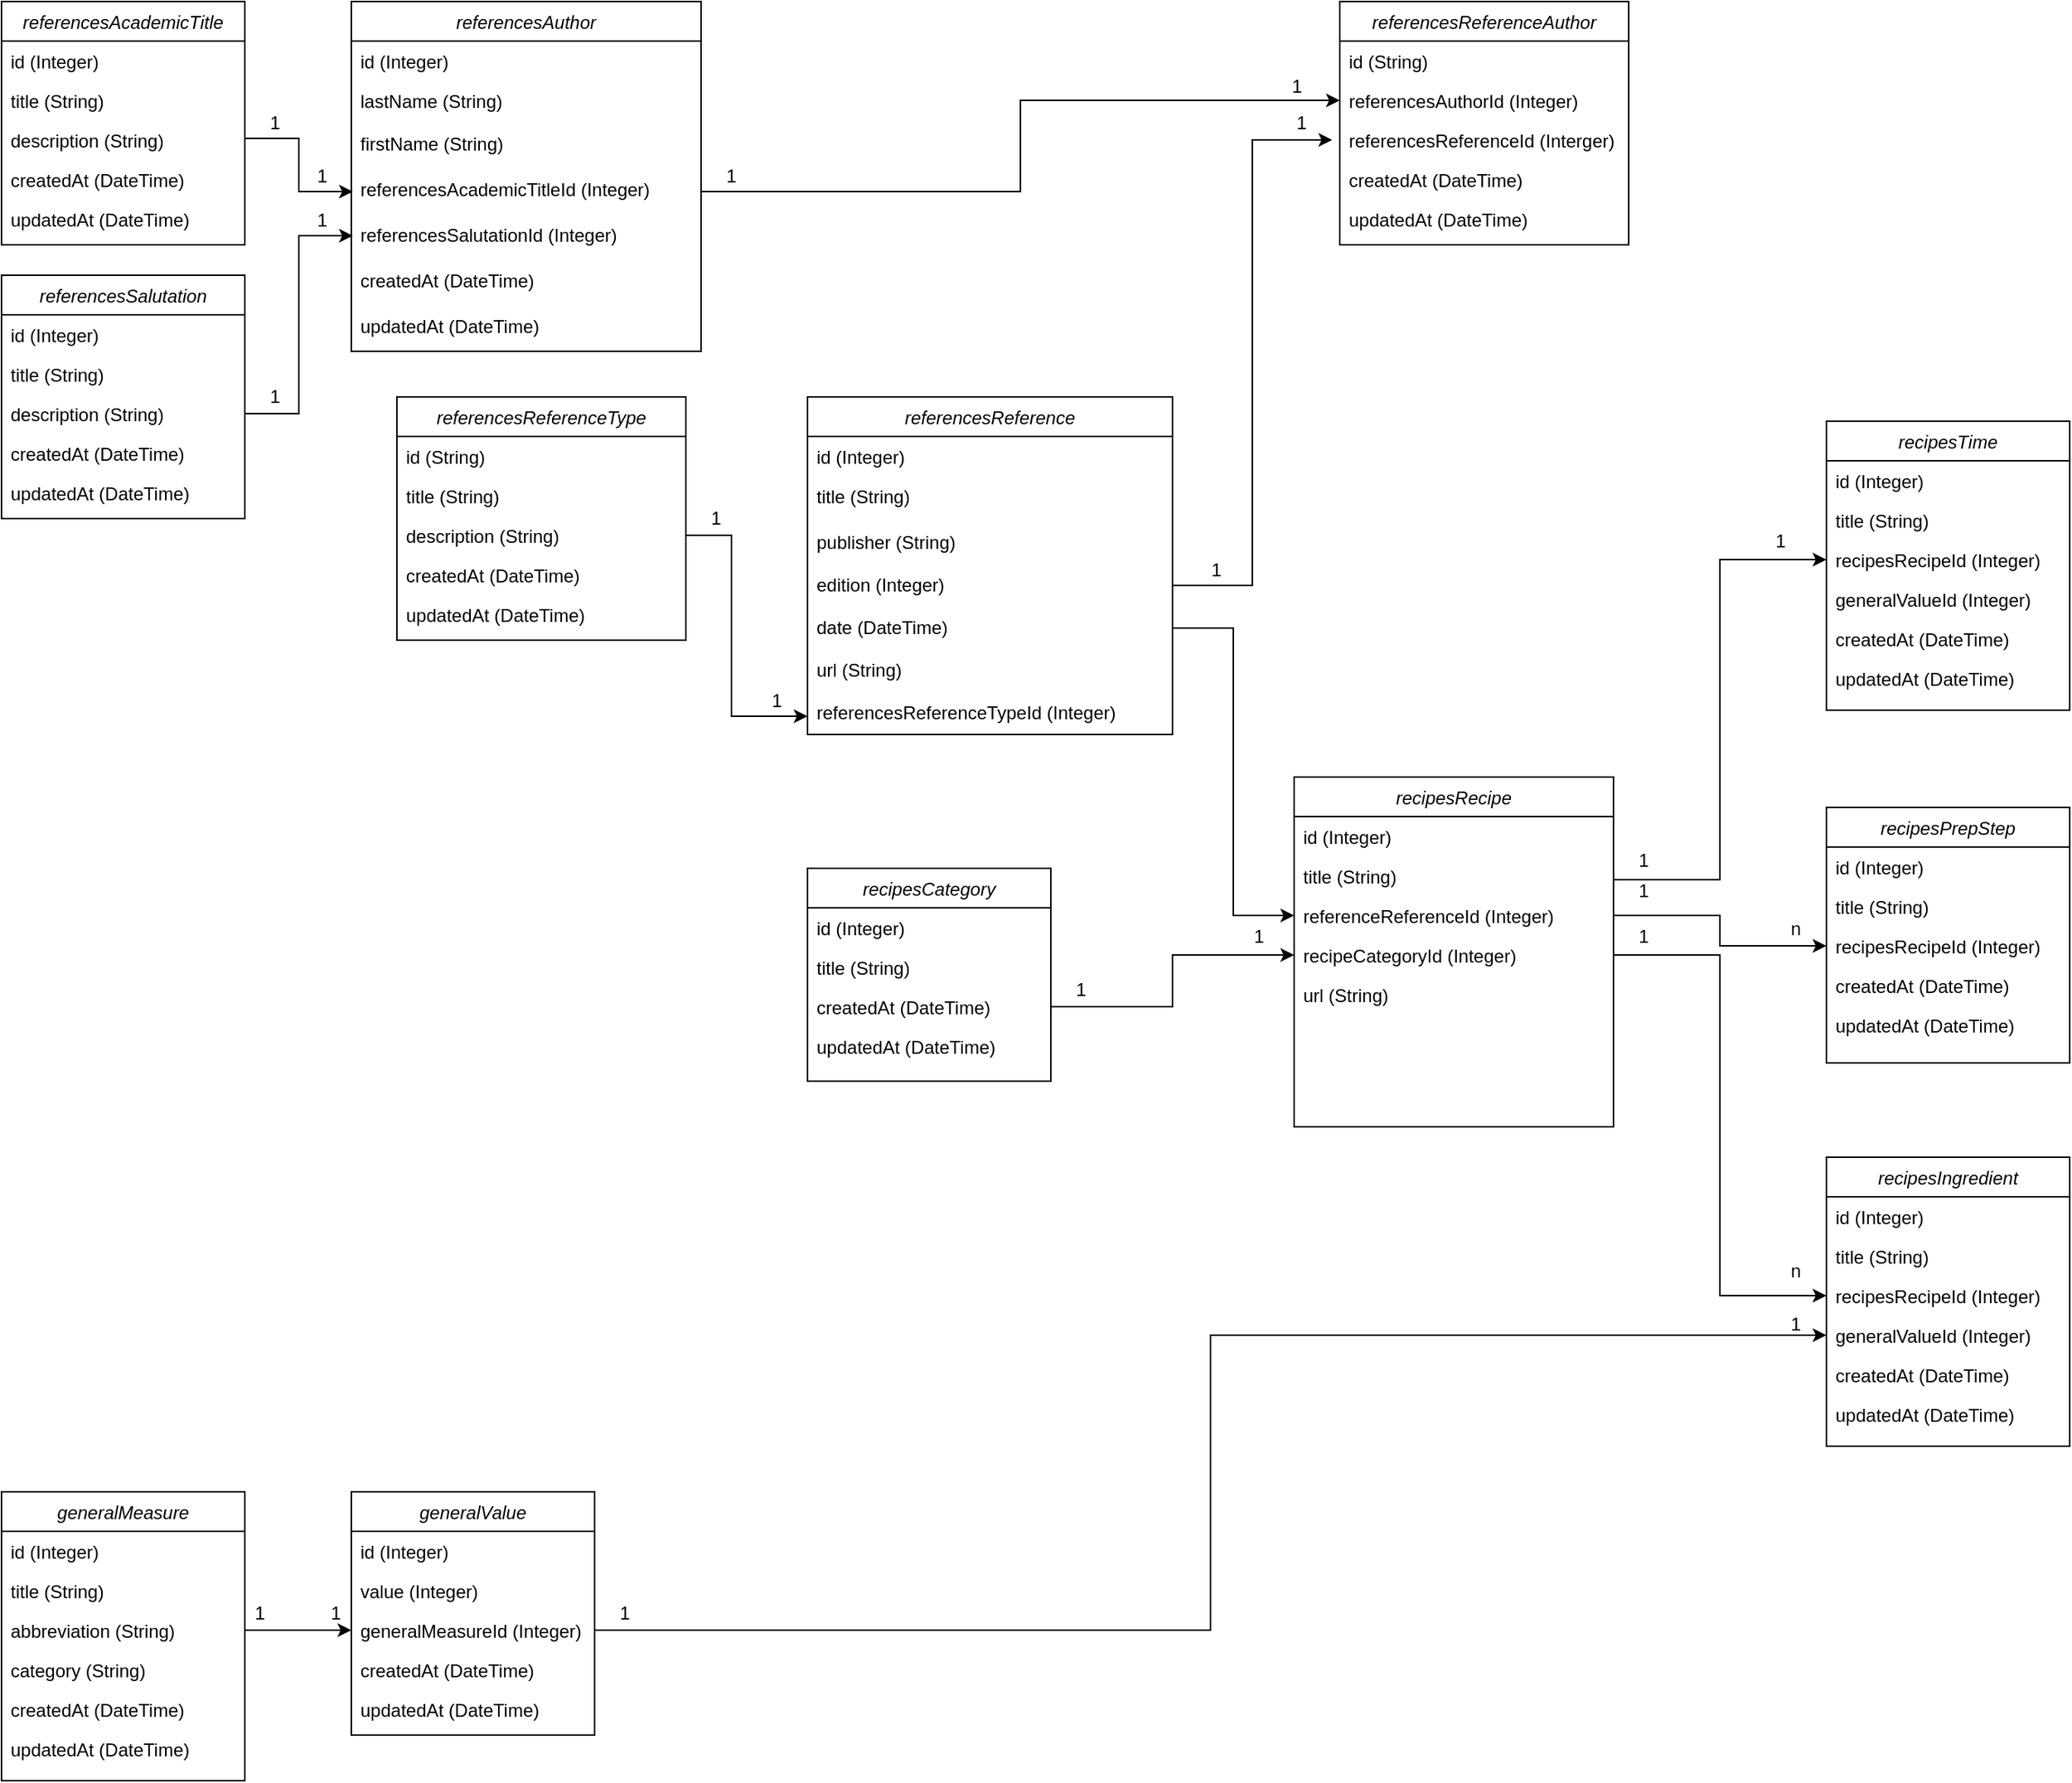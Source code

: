 <mxfile version="14.9.7" type="device"><diagram id="C5RBs43oDa-KdzZeNtuy" name="Page-1"><mxGraphModel dx="1673" dy="802" grid="1" gridSize="10" guides="1" tooltips="1" connect="1" arrows="1" fold="1" page="1" pageScale="1" pageWidth="3300" pageHeight="2339" math="0" shadow="0"><root><mxCell id="WIyWlLk6GJQsqaUBKTNV-0"/><mxCell id="WIyWlLk6GJQsqaUBKTNV-1" parent="WIyWlLk6GJQsqaUBKTNV-0"/><mxCell id="zkfFHV4jXpPFQw0GAbJ--0" value="referencesAcademicTitle" style="swimlane;fontStyle=2;align=center;verticalAlign=top;childLayout=stackLayout;horizontal=1;startSize=26;horizontalStack=0;resizeParent=1;resizeLast=0;collapsible=1;marginBottom=0;rounded=0;shadow=0;strokeWidth=1;" parent="WIyWlLk6GJQsqaUBKTNV-1" vertex="1"><mxGeometry x="40" y="40" width="160" height="160" as="geometry"><mxRectangle x="60" y="80" width="160" height="26" as="alternateBounds"/></mxGeometry></mxCell><mxCell id="zkfFHV4jXpPFQw0GAbJ--1" value="id (Integer)" style="text;align=left;verticalAlign=top;spacingLeft=4;spacingRight=4;overflow=hidden;rotatable=0;points=[[0,0.5],[1,0.5]];portConstraint=eastwest;" parent="zkfFHV4jXpPFQw0GAbJ--0" vertex="1"><mxGeometry y="26" width="160" height="26" as="geometry"/></mxCell><mxCell id="zkfFHV4jXpPFQw0GAbJ--2" value="title (String)" style="text;align=left;verticalAlign=top;spacingLeft=4;spacingRight=4;overflow=hidden;rotatable=0;points=[[0,0.5],[1,0.5]];portConstraint=eastwest;rounded=0;shadow=0;html=0;" parent="zkfFHV4jXpPFQw0GAbJ--0" vertex="1"><mxGeometry y="52" width="160" height="26" as="geometry"/></mxCell><mxCell id="E2X-_f3XLNRULBrsMVnF-42" value="description (String)" style="text;align=left;verticalAlign=top;spacingLeft=4;spacingRight=4;overflow=hidden;rotatable=0;points=[[0,0.5],[1,0.5]];portConstraint=eastwest;rounded=0;shadow=0;html=0;" vertex="1" parent="zkfFHV4jXpPFQw0GAbJ--0"><mxGeometry y="78" width="160" height="26" as="geometry"/></mxCell><mxCell id="E2X-_f3XLNRULBrsMVnF-41" value="createdAt (DateTime)" style="text;align=left;verticalAlign=top;spacingLeft=4;spacingRight=4;overflow=hidden;rotatable=0;points=[[0,0.5],[1,0.5]];portConstraint=eastwest;rounded=0;shadow=0;html=0;" vertex="1" parent="zkfFHV4jXpPFQw0GAbJ--0"><mxGeometry y="104" width="160" height="26" as="geometry"/></mxCell><mxCell id="E2X-_f3XLNRULBrsMVnF-43" value="updatedAt (DateTime)" style="text;align=left;verticalAlign=top;spacingLeft=4;spacingRight=4;overflow=hidden;rotatable=0;points=[[0,0.5],[1,0.5]];portConstraint=eastwest;rounded=0;shadow=0;html=0;" vertex="1" parent="zkfFHV4jXpPFQw0GAbJ--0"><mxGeometry y="130" width="160" height="26" as="geometry"/></mxCell><mxCell id="E2X-_f3XLNRULBrsMVnF-0" value="referencesAuthor" style="swimlane;fontStyle=2;align=center;verticalAlign=top;childLayout=stackLayout;horizontal=1;startSize=26;horizontalStack=0;resizeParent=1;resizeLast=0;collapsible=1;marginBottom=0;rounded=0;shadow=0;strokeWidth=1;" vertex="1" parent="WIyWlLk6GJQsqaUBKTNV-1"><mxGeometry x="270" y="40" width="230" height="230" as="geometry"><mxRectangle x="60" y="80" width="160" height="26" as="alternateBounds"/></mxGeometry></mxCell><mxCell id="E2X-_f3XLNRULBrsMVnF-7" style="edgeStyle=orthogonalEdgeStyle;rounded=0;orthogonalLoop=1;jettySize=auto;html=1;exitX=1;exitY=0.5;exitDx=0;exitDy=0;" edge="1" parent="E2X-_f3XLNRULBrsMVnF-0" source="E2X-_f3XLNRULBrsMVnF-6" target="E2X-_f3XLNRULBrsMVnF-6"><mxGeometry relative="1" as="geometry"/></mxCell><mxCell id="E2X-_f3XLNRULBrsMVnF-1" value="id (Integer)" style="text;align=left;verticalAlign=top;spacingLeft=4;spacingRight=4;overflow=hidden;rotatable=0;points=[[0,0.5],[1,0.5]];portConstraint=eastwest;" vertex="1" parent="E2X-_f3XLNRULBrsMVnF-0"><mxGeometry y="26" width="230" height="26" as="geometry"/></mxCell><mxCell id="E2X-_f3XLNRULBrsMVnF-2" value="lastName (String)" style="text;align=left;verticalAlign=top;spacingLeft=4;spacingRight=4;overflow=hidden;rotatable=0;points=[[0,0.5],[1,0.5]];portConstraint=eastwest;rounded=0;shadow=0;html=0;" vertex="1" parent="E2X-_f3XLNRULBrsMVnF-0"><mxGeometry y="52" width="230" height="28" as="geometry"/></mxCell><mxCell id="E2X-_f3XLNRULBrsMVnF-6" value="firstName (String)" style="text;align=left;verticalAlign=top;spacingLeft=4;spacingRight=4;overflow=hidden;rotatable=0;points=[[0,0.5],[1,0.5]];portConstraint=eastwest;rounded=0;shadow=0;html=0;" vertex="1" parent="E2X-_f3XLNRULBrsMVnF-0"><mxGeometry y="80" width="230" height="30" as="geometry"/></mxCell><mxCell id="E2X-_f3XLNRULBrsMVnF-8" value="referencesAcademicTitleId (Integer)" style="text;align=left;verticalAlign=top;spacingLeft=4;spacingRight=4;overflow=hidden;rotatable=0;points=[[0,0.5],[1,0.5]];portConstraint=eastwest;rounded=0;shadow=0;html=0;" vertex="1" parent="E2X-_f3XLNRULBrsMVnF-0"><mxGeometry y="110" width="230" height="30" as="geometry"/></mxCell><mxCell id="E2X-_f3XLNRULBrsMVnF-47" value="referencesSalutationId (Integer)" style="text;align=left;verticalAlign=top;spacingLeft=4;spacingRight=4;overflow=hidden;rotatable=0;points=[[0,0.5],[1,0.5]];portConstraint=eastwest;rounded=0;shadow=0;html=0;" vertex="1" parent="E2X-_f3XLNRULBrsMVnF-0"><mxGeometry y="140" width="230" height="30" as="geometry"/></mxCell><mxCell id="E2X-_f3XLNRULBrsMVnF-48" value="createdAt (DateTime)" style="text;align=left;verticalAlign=top;spacingLeft=4;spacingRight=4;overflow=hidden;rotatable=0;points=[[0,0.5],[1,0.5]];portConstraint=eastwest;rounded=0;shadow=0;html=0;" vertex="1" parent="E2X-_f3XLNRULBrsMVnF-0"><mxGeometry y="170" width="230" height="30" as="geometry"/></mxCell><mxCell id="E2X-_f3XLNRULBrsMVnF-49" value="updatedAt (DateTime)" style="text;align=left;verticalAlign=top;spacingLeft=4;spacingRight=4;overflow=hidden;rotatable=0;points=[[0,0.5],[1,0.5]];portConstraint=eastwest;rounded=0;shadow=0;html=0;" vertex="1" parent="E2X-_f3XLNRULBrsMVnF-0"><mxGeometry y="200" width="230" height="30" as="geometry"/></mxCell><mxCell id="E2X-_f3XLNRULBrsMVnF-16" value="referencesSalutation" style="swimlane;fontStyle=2;align=center;verticalAlign=top;childLayout=stackLayout;horizontal=1;startSize=26;horizontalStack=0;resizeParent=1;resizeLast=0;collapsible=1;marginBottom=0;rounded=0;shadow=0;strokeWidth=1;" vertex="1" parent="WIyWlLk6GJQsqaUBKTNV-1"><mxGeometry x="40" y="220" width="160" height="160" as="geometry"><mxRectangle x="60" y="80" width="160" height="26" as="alternateBounds"/></mxGeometry></mxCell><mxCell id="E2X-_f3XLNRULBrsMVnF-17" value="id (Integer)" style="text;align=left;verticalAlign=top;spacingLeft=4;spacingRight=4;overflow=hidden;rotatable=0;points=[[0,0.5],[1,0.5]];portConstraint=eastwest;" vertex="1" parent="E2X-_f3XLNRULBrsMVnF-16"><mxGeometry y="26" width="160" height="26" as="geometry"/></mxCell><mxCell id="E2X-_f3XLNRULBrsMVnF-18" value="title (String)" style="text;align=left;verticalAlign=top;spacingLeft=4;spacingRight=4;overflow=hidden;rotatable=0;points=[[0,0.5],[1,0.5]];portConstraint=eastwest;rounded=0;shadow=0;html=0;" vertex="1" parent="E2X-_f3XLNRULBrsMVnF-16"><mxGeometry y="52" width="160" height="26" as="geometry"/></mxCell><mxCell id="E2X-_f3XLNRULBrsMVnF-44" value="description (String)" style="text;align=left;verticalAlign=top;spacingLeft=4;spacingRight=4;overflow=hidden;rotatable=0;points=[[0,0.5],[1,0.5]];portConstraint=eastwest;rounded=0;shadow=0;html=0;" vertex="1" parent="E2X-_f3XLNRULBrsMVnF-16"><mxGeometry y="78" width="160" height="26" as="geometry"/></mxCell><mxCell id="E2X-_f3XLNRULBrsMVnF-45" value="createdAt (DateTime)" style="text;align=left;verticalAlign=top;spacingLeft=4;spacingRight=4;overflow=hidden;rotatable=0;points=[[0,0.5],[1,0.5]];portConstraint=eastwest;rounded=0;shadow=0;html=0;" vertex="1" parent="E2X-_f3XLNRULBrsMVnF-16"><mxGeometry y="104" width="160" height="26" as="geometry"/></mxCell><mxCell id="E2X-_f3XLNRULBrsMVnF-46" value="updatedAt (DateTime)" style="text;align=left;verticalAlign=top;spacingLeft=4;spacingRight=4;overflow=hidden;rotatable=0;points=[[0,0.5],[1,0.5]];portConstraint=eastwest;rounded=0;shadow=0;html=0;" vertex="1" parent="E2X-_f3XLNRULBrsMVnF-16"><mxGeometry y="130" width="160" height="26" as="geometry"/></mxCell><mxCell id="E2X-_f3XLNRULBrsMVnF-116" style="edgeStyle=elbowEdgeStyle;rounded=0;orthogonalLoop=1;jettySize=auto;html=1;exitX=0;exitY=1;exitDx=0;exitDy=0;entryX=1;entryY=1;entryDx=0;entryDy=0;" edge="1" parent="WIyWlLk6GJQsqaUBKTNV-1" source="E2X-_f3XLNRULBrsMVnF-20" target="E2X-_f3XLNRULBrsMVnF-22"><mxGeometry relative="1" as="geometry"/></mxCell><mxCell id="E2X-_f3XLNRULBrsMVnF-20" value="1" style="text;html=1;strokeColor=none;fillColor=none;align=center;verticalAlign=middle;whiteSpace=wrap;rounded=0;" vertex="1" parent="WIyWlLk6GJQsqaUBKTNV-1"><mxGeometry x="200" y="110" width="40" height="20" as="geometry"/></mxCell><mxCell id="E2X-_f3XLNRULBrsMVnF-21" value="1" style="text;html=1;strokeColor=none;fillColor=none;align=center;verticalAlign=middle;whiteSpace=wrap;rounded=0;" vertex="1" parent="WIyWlLk6GJQsqaUBKTNV-1"><mxGeometry x="200" y="290" width="40" height="20" as="geometry"/></mxCell><mxCell id="E2X-_f3XLNRULBrsMVnF-22" value="1" style="text;html=1;strokeColor=none;fillColor=none;align=center;verticalAlign=middle;whiteSpace=wrap;rounded=0;" vertex="1" parent="WIyWlLk6GJQsqaUBKTNV-1"><mxGeometry x="231" y="145" width="40" height="20" as="geometry"/></mxCell><mxCell id="E2X-_f3XLNRULBrsMVnF-23" value="1" style="text;html=1;strokeColor=none;fillColor=none;align=center;verticalAlign=middle;whiteSpace=wrap;rounded=0;" vertex="1" parent="WIyWlLk6GJQsqaUBKTNV-1"><mxGeometry x="231" y="174" width="40" height="20" as="geometry"/></mxCell><mxCell id="E2X-_f3XLNRULBrsMVnF-24" value="referencesReferenceType" style="swimlane;fontStyle=2;align=center;verticalAlign=top;childLayout=stackLayout;horizontal=1;startSize=26;horizontalStack=0;resizeParent=1;resizeLast=0;collapsible=1;marginBottom=0;rounded=0;shadow=0;strokeWidth=1;" vertex="1" parent="WIyWlLk6GJQsqaUBKTNV-1"><mxGeometry x="300" y="300" width="190" height="160" as="geometry"><mxRectangle x="60" y="80" width="160" height="26" as="alternateBounds"/></mxGeometry></mxCell><mxCell id="E2X-_f3XLNRULBrsMVnF-25" value="id (String)" style="text;align=left;verticalAlign=top;spacingLeft=4;spacingRight=4;overflow=hidden;rotatable=0;points=[[0,0.5],[1,0.5]];portConstraint=eastwest;" vertex="1" parent="E2X-_f3XLNRULBrsMVnF-24"><mxGeometry y="26" width="190" height="26" as="geometry"/></mxCell><mxCell id="E2X-_f3XLNRULBrsMVnF-26" value="title (String)" style="text;align=left;verticalAlign=top;spacingLeft=4;spacingRight=4;overflow=hidden;rotatable=0;points=[[0,0.5],[1,0.5]];portConstraint=eastwest;rounded=0;shadow=0;html=0;" vertex="1" parent="E2X-_f3XLNRULBrsMVnF-24"><mxGeometry y="52" width="190" height="26" as="geometry"/></mxCell><mxCell id="E2X-_f3XLNRULBrsMVnF-50" value="description (String)" style="text;align=left;verticalAlign=top;spacingLeft=4;spacingRight=4;overflow=hidden;rotatable=0;points=[[0,0.5],[1,0.5]];portConstraint=eastwest;rounded=0;shadow=0;html=0;" vertex="1" parent="E2X-_f3XLNRULBrsMVnF-24"><mxGeometry y="78" width="190" height="26" as="geometry"/></mxCell><mxCell id="E2X-_f3XLNRULBrsMVnF-51" value="createdAt (DateTime)" style="text;align=left;verticalAlign=top;spacingLeft=4;spacingRight=4;overflow=hidden;rotatable=0;points=[[0,0.5],[1,0.5]];portConstraint=eastwest;rounded=0;shadow=0;html=0;" vertex="1" parent="E2X-_f3XLNRULBrsMVnF-24"><mxGeometry y="104" width="190" height="26" as="geometry"/></mxCell><mxCell id="E2X-_f3XLNRULBrsMVnF-52" value="updatedAt (DateTime)" style="text;align=left;verticalAlign=top;spacingLeft=4;spacingRight=4;overflow=hidden;rotatable=0;points=[[0,0.5],[1,0.5]];portConstraint=eastwest;rounded=0;shadow=0;html=0;" vertex="1" parent="E2X-_f3XLNRULBrsMVnF-24"><mxGeometry y="130" width="190" height="26" as="geometry"/></mxCell><mxCell id="E2X-_f3XLNRULBrsMVnF-27" value="referencesReference" style="swimlane;fontStyle=2;align=center;verticalAlign=top;childLayout=stackLayout;horizontal=1;startSize=26;horizontalStack=0;resizeParent=1;resizeLast=0;collapsible=1;marginBottom=0;rounded=0;shadow=0;strokeWidth=1;" vertex="1" parent="WIyWlLk6GJQsqaUBKTNV-1"><mxGeometry x="570" y="300" width="240" height="222" as="geometry"><mxRectangle x="60" y="80" width="160" height="26" as="alternateBounds"/></mxGeometry></mxCell><mxCell id="E2X-_f3XLNRULBrsMVnF-28" value="id (Integer)" style="text;align=left;verticalAlign=top;spacingLeft=4;spacingRight=4;overflow=hidden;rotatable=0;points=[[0,0.5],[1,0.5]];portConstraint=eastwest;" vertex="1" parent="E2X-_f3XLNRULBrsMVnF-27"><mxGeometry y="26" width="240" height="26" as="geometry"/></mxCell><mxCell id="E2X-_f3XLNRULBrsMVnF-29" value="title (String)" style="text;align=left;verticalAlign=top;spacingLeft=4;spacingRight=4;overflow=hidden;rotatable=0;points=[[0,0.5],[1,0.5]];portConstraint=eastwest;rounded=0;shadow=0;html=0;" vertex="1" parent="E2X-_f3XLNRULBrsMVnF-27"><mxGeometry y="52" width="240" height="30" as="geometry"/></mxCell><mxCell id="E2X-_f3XLNRULBrsMVnF-30" value="publisher (String)" style="text;align=left;verticalAlign=top;spacingLeft=4;spacingRight=4;overflow=hidden;rotatable=0;points=[[0,0.5],[1,0.5]];portConstraint=eastwest;rounded=0;shadow=0;html=0;" vertex="1" parent="E2X-_f3XLNRULBrsMVnF-27"><mxGeometry y="82" width="240" height="28" as="geometry"/></mxCell><mxCell id="E2X-_f3XLNRULBrsMVnF-31" value="edition (Integer)" style="text;align=left;verticalAlign=top;spacingLeft=4;spacingRight=4;overflow=hidden;rotatable=0;points=[[0,0.5],[1,0.5]];portConstraint=eastwest;rounded=0;shadow=0;html=0;" vertex="1" parent="E2X-_f3XLNRULBrsMVnF-27"><mxGeometry y="110" width="240" height="28" as="geometry"/></mxCell><mxCell id="E2X-_f3XLNRULBrsMVnF-32" value="date (DateTime)" style="text;align=left;verticalAlign=top;spacingLeft=4;spacingRight=4;overflow=hidden;rotatable=0;points=[[0,0.5],[1,0.5]];portConstraint=eastwest;rounded=0;shadow=0;html=0;" vertex="1" parent="E2X-_f3XLNRULBrsMVnF-27"><mxGeometry y="138" width="240" height="28" as="geometry"/></mxCell><mxCell id="E2X-_f3XLNRULBrsMVnF-35" value="url (String)" style="text;align=left;verticalAlign=top;spacingLeft=4;spacingRight=4;overflow=hidden;rotatable=0;points=[[0,0.5],[1,0.5]];portConstraint=eastwest;rounded=0;shadow=0;html=0;" vertex="1" parent="E2X-_f3XLNRULBrsMVnF-27"><mxGeometry y="166" width="240" height="28" as="geometry"/></mxCell><mxCell id="E2X-_f3XLNRULBrsMVnF-53" value="referencesReferenceTypeId (Integer)" style="text;align=left;verticalAlign=top;spacingLeft=4;spacingRight=4;overflow=hidden;rotatable=0;points=[[0,0.5],[1,0.5]];portConstraint=eastwest;rounded=0;shadow=0;html=0;" vertex="1" parent="E2X-_f3XLNRULBrsMVnF-27"><mxGeometry y="194" width="240" height="28" as="geometry"/></mxCell><mxCell id="E2X-_f3XLNRULBrsMVnF-38" value="1" style="text;html=1;strokeColor=none;fillColor=none;align=center;verticalAlign=middle;whiteSpace=wrap;rounded=0;" vertex="1" parent="WIyWlLk6GJQsqaUBKTNV-1"><mxGeometry x="530" y="490" width="40" height="20" as="geometry"/></mxCell><mxCell id="E2X-_f3XLNRULBrsMVnF-112" style="edgeStyle=elbowEdgeStyle;rounded=0;orthogonalLoop=1;jettySize=auto;html=1;exitX=1;exitY=0.5;exitDx=0;exitDy=0;entryX=1;entryY=1;entryDx=0;entryDy=0;" edge="1" parent="WIyWlLk6GJQsqaUBKTNV-1" source="E2X-_f3XLNRULBrsMVnF-50" target="E2X-_f3XLNRULBrsMVnF-38"><mxGeometry relative="1" as="geometry"><Array as="points"><mxPoint x="520" y="380"/></Array></mxGeometry></mxCell><mxCell id="E2X-_f3XLNRULBrsMVnF-39" value="1" style="text;html=1;strokeColor=none;fillColor=none;align=center;verticalAlign=middle;whiteSpace=wrap;rounded=0;" vertex="1" parent="WIyWlLk6GJQsqaUBKTNV-1"><mxGeometry x="490" y="370" width="40" height="20" as="geometry"/></mxCell><mxCell id="E2X-_f3XLNRULBrsMVnF-55" value="referencesReferenceAuthor" style="swimlane;fontStyle=2;align=center;verticalAlign=top;childLayout=stackLayout;horizontal=1;startSize=26;horizontalStack=0;resizeParent=1;resizeLast=0;collapsible=1;marginBottom=0;rounded=0;shadow=0;strokeWidth=1;" vertex="1" parent="WIyWlLk6GJQsqaUBKTNV-1"><mxGeometry x="920" y="40" width="190" height="160" as="geometry"><mxRectangle x="60" y="80" width="160" height="26" as="alternateBounds"/></mxGeometry></mxCell><mxCell id="E2X-_f3XLNRULBrsMVnF-56" value="id (String)" style="text;align=left;verticalAlign=top;spacingLeft=4;spacingRight=4;overflow=hidden;rotatable=0;points=[[0,0.5],[1,0.5]];portConstraint=eastwest;" vertex="1" parent="E2X-_f3XLNRULBrsMVnF-55"><mxGeometry y="26" width="190" height="26" as="geometry"/></mxCell><mxCell id="E2X-_f3XLNRULBrsMVnF-57" value="referencesAuthorId (Integer)" style="text;align=left;verticalAlign=top;spacingLeft=4;spacingRight=4;overflow=hidden;rotatable=0;points=[[0,0.5],[1,0.5]];portConstraint=eastwest;rounded=0;shadow=0;html=0;" vertex="1" parent="E2X-_f3XLNRULBrsMVnF-55"><mxGeometry y="52" width="190" height="26" as="geometry"/></mxCell><mxCell id="E2X-_f3XLNRULBrsMVnF-58" value="referencesReferenceId (Interger)" style="text;align=left;verticalAlign=top;spacingLeft=4;spacingRight=4;overflow=hidden;rotatable=0;points=[[0,0.5],[1,0.5]];portConstraint=eastwest;rounded=0;shadow=0;html=0;" vertex="1" parent="E2X-_f3XLNRULBrsMVnF-55"><mxGeometry y="78" width="190" height="26" as="geometry"/></mxCell><mxCell id="E2X-_f3XLNRULBrsMVnF-59" value="createdAt (DateTime)" style="text;align=left;verticalAlign=top;spacingLeft=4;spacingRight=4;overflow=hidden;rotatable=0;points=[[0,0.5],[1,0.5]];portConstraint=eastwest;rounded=0;shadow=0;html=0;" vertex="1" parent="E2X-_f3XLNRULBrsMVnF-55"><mxGeometry y="104" width="190" height="26" as="geometry"/></mxCell><mxCell id="E2X-_f3XLNRULBrsMVnF-60" value="updatedAt (DateTime)" style="text;align=left;verticalAlign=top;spacingLeft=4;spacingRight=4;overflow=hidden;rotatable=0;points=[[0,0.5],[1,0.5]];portConstraint=eastwest;rounded=0;shadow=0;html=0;" vertex="1" parent="E2X-_f3XLNRULBrsMVnF-55"><mxGeometry y="130" width="190" height="26" as="geometry"/></mxCell><mxCell id="E2X-_f3XLNRULBrsMVnF-63" value="1" style="text;html=1;strokeColor=none;fillColor=none;align=center;verticalAlign=middle;whiteSpace=wrap;rounded=0;" vertex="1" parent="WIyWlLk6GJQsqaUBKTNV-1"><mxGeometry x="500" y="145" width="40" height="20" as="geometry"/></mxCell><mxCell id="E2X-_f3XLNRULBrsMVnF-64" value="1" style="text;html=1;strokeColor=none;fillColor=none;align=center;verticalAlign=middle;whiteSpace=wrap;rounded=0;" vertex="1" parent="WIyWlLk6GJQsqaUBKTNV-1"><mxGeometry x="872" y="86" width="40" height="20" as="geometry"/></mxCell><mxCell id="E2X-_f3XLNRULBrsMVnF-65" value="1" style="text;html=1;strokeColor=none;fillColor=none;align=center;verticalAlign=middle;whiteSpace=wrap;rounded=0;" vertex="1" parent="WIyWlLk6GJQsqaUBKTNV-1"><mxGeometry x="819" y="404" width="40" height="20" as="geometry"/></mxCell><mxCell id="E2X-_f3XLNRULBrsMVnF-66" value="1" style="text;html=1;strokeColor=none;fillColor=none;align=center;verticalAlign=middle;whiteSpace=wrap;rounded=0;" vertex="1" parent="WIyWlLk6GJQsqaUBKTNV-1"><mxGeometry x="875" y="109" width="40" height="22" as="geometry"/></mxCell><mxCell id="E2X-_f3XLNRULBrsMVnF-67" value="generalMeasure" style="swimlane;fontStyle=2;align=center;verticalAlign=top;childLayout=stackLayout;horizontal=1;startSize=26;horizontalStack=0;resizeParent=1;resizeLast=0;collapsible=1;marginBottom=0;rounded=0;shadow=0;strokeWidth=1;" vertex="1" parent="WIyWlLk6GJQsqaUBKTNV-1"><mxGeometry x="40" y="1020" width="160" height="190" as="geometry"><mxRectangle x="60" y="80" width="160" height="26" as="alternateBounds"/></mxGeometry></mxCell><mxCell id="E2X-_f3XLNRULBrsMVnF-68" value="id (Integer)" style="text;align=left;verticalAlign=top;spacingLeft=4;spacingRight=4;overflow=hidden;rotatable=0;points=[[0,0.5],[1,0.5]];portConstraint=eastwest;" vertex="1" parent="E2X-_f3XLNRULBrsMVnF-67"><mxGeometry y="26" width="160" height="26" as="geometry"/></mxCell><mxCell id="E2X-_f3XLNRULBrsMVnF-69" value="title (String)" style="text;align=left;verticalAlign=top;spacingLeft=4;spacingRight=4;overflow=hidden;rotatable=0;points=[[0,0.5],[1,0.5]];portConstraint=eastwest;rounded=0;shadow=0;html=0;" vertex="1" parent="E2X-_f3XLNRULBrsMVnF-67"><mxGeometry y="52" width="160" height="26" as="geometry"/></mxCell><mxCell id="E2X-_f3XLNRULBrsMVnF-70" value="abbreviation (String)" style="text;align=left;verticalAlign=top;spacingLeft=4;spacingRight=4;overflow=hidden;rotatable=0;points=[[0,0.5],[1,0.5]];portConstraint=eastwest;rounded=0;shadow=0;html=0;" vertex="1" parent="E2X-_f3XLNRULBrsMVnF-67"><mxGeometry y="78" width="160" height="26" as="geometry"/></mxCell><mxCell id="E2X-_f3XLNRULBrsMVnF-71" value="category (String)" style="text;align=left;verticalAlign=top;spacingLeft=4;spacingRight=4;overflow=hidden;rotatable=0;points=[[0,0.5],[1,0.5]];portConstraint=eastwest;rounded=0;shadow=0;html=0;" vertex="1" parent="E2X-_f3XLNRULBrsMVnF-67"><mxGeometry y="104" width="160" height="26" as="geometry"/></mxCell><mxCell id="E2X-_f3XLNRULBrsMVnF-72" value="createdAt (DateTime)" style="text;align=left;verticalAlign=top;spacingLeft=4;spacingRight=4;overflow=hidden;rotatable=0;points=[[0,0.5],[1,0.5]];portConstraint=eastwest;rounded=0;shadow=0;html=0;" vertex="1" parent="E2X-_f3XLNRULBrsMVnF-67"><mxGeometry y="130" width="160" height="26" as="geometry"/></mxCell><mxCell id="E2X-_f3XLNRULBrsMVnF-79" value="updatedAt (DateTime)" style="text;align=left;verticalAlign=top;spacingLeft=4;spacingRight=4;overflow=hidden;rotatable=0;points=[[0,0.5],[1,0.5]];portConstraint=eastwest;rounded=0;shadow=0;html=0;" vertex="1" parent="E2X-_f3XLNRULBrsMVnF-67"><mxGeometry y="156" width="160" height="26" as="geometry"/></mxCell><mxCell id="E2X-_f3XLNRULBrsMVnF-73" value="generalValue" style="swimlane;fontStyle=2;align=center;verticalAlign=top;childLayout=stackLayout;horizontal=1;startSize=26;horizontalStack=0;resizeParent=1;resizeLast=0;collapsible=1;marginBottom=0;rounded=0;shadow=0;strokeWidth=1;" vertex="1" parent="WIyWlLk6GJQsqaUBKTNV-1"><mxGeometry x="270" y="1020" width="160" height="160" as="geometry"><mxRectangle x="60" y="80" width="160" height="26" as="alternateBounds"/></mxGeometry></mxCell><mxCell id="E2X-_f3XLNRULBrsMVnF-74" value="id (Integer)" style="text;align=left;verticalAlign=top;spacingLeft=4;spacingRight=4;overflow=hidden;rotatable=0;points=[[0,0.5],[1,0.5]];portConstraint=eastwest;" vertex="1" parent="E2X-_f3XLNRULBrsMVnF-73"><mxGeometry y="26" width="160" height="26" as="geometry"/></mxCell><mxCell id="E2X-_f3XLNRULBrsMVnF-75" value="value (Integer)" style="text;align=left;verticalAlign=top;spacingLeft=4;spacingRight=4;overflow=hidden;rotatable=0;points=[[0,0.5],[1,0.5]];portConstraint=eastwest;rounded=0;shadow=0;html=0;" vertex="1" parent="E2X-_f3XLNRULBrsMVnF-73"><mxGeometry y="52" width="160" height="26" as="geometry"/></mxCell><mxCell id="E2X-_f3XLNRULBrsMVnF-76" value="generalMeasureId (Integer)" style="text;align=left;verticalAlign=top;spacingLeft=4;spacingRight=4;overflow=hidden;rotatable=0;points=[[0,0.5],[1,0.5]];portConstraint=eastwest;rounded=0;shadow=0;html=0;" vertex="1" parent="E2X-_f3XLNRULBrsMVnF-73"><mxGeometry y="78" width="160" height="26" as="geometry"/></mxCell><mxCell id="E2X-_f3XLNRULBrsMVnF-77" value="createdAt (DateTime)" style="text;align=left;verticalAlign=top;spacingLeft=4;spacingRight=4;overflow=hidden;rotatable=0;points=[[0,0.5],[1,0.5]];portConstraint=eastwest;rounded=0;shadow=0;html=0;" vertex="1" parent="E2X-_f3XLNRULBrsMVnF-73"><mxGeometry y="104" width="160" height="26" as="geometry"/></mxCell><mxCell id="E2X-_f3XLNRULBrsMVnF-78" value="updatedAt (DateTime)" style="text;align=left;verticalAlign=top;spacingLeft=4;spacingRight=4;overflow=hidden;rotatable=0;points=[[0,0.5],[1,0.5]];portConstraint=eastwest;rounded=0;shadow=0;html=0;" vertex="1" parent="E2X-_f3XLNRULBrsMVnF-73"><mxGeometry y="130" width="160" height="26" as="geometry"/></mxCell><mxCell id="E2X-_f3XLNRULBrsMVnF-81" value="1" style="text;html=1;strokeColor=none;fillColor=none;align=center;verticalAlign=middle;whiteSpace=wrap;rounded=0;" vertex="1" parent="WIyWlLk6GJQsqaUBKTNV-1"><mxGeometry x="240" y="1090" width="40" height="20" as="geometry"/></mxCell><mxCell id="E2X-_f3XLNRULBrsMVnF-82" value="1" style="text;html=1;strokeColor=none;fillColor=none;align=center;verticalAlign=middle;whiteSpace=wrap;rounded=0;" vertex="1" parent="WIyWlLk6GJQsqaUBKTNV-1"><mxGeometry x="190" y="1090" width="40" height="20" as="geometry"/></mxCell><mxCell id="E2X-_f3XLNRULBrsMVnF-83" value="recipesIngredient" style="swimlane;fontStyle=2;align=center;verticalAlign=top;childLayout=stackLayout;horizontal=1;startSize=26;horizontalStack=0;resizeParent=1;resizeLast=0;collapsible=1;marginBottom=0;rounded=0;shadow=0;strokeWidth=1;" vertex="1" parent="WIyWlLk6GJQsqaUBKTNV-1"><mxGeometry x="1240" y="800" width="160" height="190" as="geometry"><mxRectangle x="60" y="80" width="160" height="26" as="alternateBounds"/></mxGeometry></mxCell><mxCell id="E2X-_f3XLNRULBrsMVnF-84" value="id (Integer)" style="text;align=left;verticalAlign=top;spacingLeft=4;spacingRight=4;overflow=hidden;rotatable=0;points=[[0,0.5],[1,0.5]];portConstraint=eastwest;" vertex="1" parent="E2X-_f3XLNRULBrsMVnF-83"><mxGeometry y="26" width="160" height="26" as="geometry"/></mxCell><mxCell id="E2X-_f3XLNRULBrsMVnF-85" value="title (String)" style="text;align=left;verticalAlign=top;spacingLeft=4;spacingRight=4;overflow=hidden;rotatable=0;points=[[0,0.5],[1,0.5]];portConstraint=eastwest;rounded=0;shadow=0;html=0;" vertex="1" parent="E2X-_f3XLNRULBrsMVnF-83"><mxGeometry y="52" width="160" height="26" as="geometry"/></mxCell><mxCell id="E2X-_f3XLNRULBrsMVnF-86" value="recipesRecipeId (Integer)" style="text;align=left;verticalAlign=top;spacingLeft=4;spacingRight=4;overflow=hidden;rotatable=0;points=[[0,0.5],[1,0.5]];portConstraint=eastwest;rounded=0;shadow=0;html=0;" vertex="1" parent="E2X-_f3XLNRULBrsMVnF-83"><mxGeometry y="78" width="160" height="26" as="geometry"/></mxCell><mxCell id="E2X-_f3XLNRULBrsMVnF-88" value="generalValueId (Integer)" style="text;align=left;verticalAlign=top;spacingLeft=4;spacingRight=4;overflow=hidden;rotatable=0;points=[[0,0.5],[1,0.5]];portConstraint=eastwest;rounded=0;shadow=0;html=0;" vertex="1" parent="E2X-_f3XLNRULBrsMVnF-83"><mxGeometry y="104" width="160" height="26" as="geometry"/></mxCell><mxCell id="E2X-_f3XLNRULBrsMVnF-89" value="createdAt (DateTime)" style="text;align=left;verticalAlign=top;spacingLeft=4;spacingRight=4;overflow=hidden;rotatable=0;points=[[0,0.5],[1,0.5]];portConstraint=eastwest;rounded=0;shadow=0;html=0;" vertex="1" parent="E2X-_f3XLNRULBrsMVnF-83"><mxGeometry y="130" width="160" height="26" as="geometry"/></mxCell><mxCell id="E2X-_f3XLNRULBrsMVnF-137" value="updatedAt (DateTime)" style="text;align=left;verticalAlign=top;spacingLeft=4;spacingRight=4;overflow=hidden;rotatable=0;points=[[0,0.5],[1,0.5]];portConstraint=eastwest;rounded=0;shadow=0;html=0;" vertex="1" parent="E2X-_f3XLNRULBrsMVnF-83"><mxGeometry y="156" width="160" height="26" as="geometry"/></mxCell><mxCell id="E2X-_f3XLNRULBrsMVnF-91" value="1" style="text;html=1;strokeColor=none;fillColor=none;align=center;verticalAlign=middle;whiteSpace=wrap;rounded=0;" vertex="1" parent="WIyWlLk6GJQsqaUBKTNV-1"><mxGeometry x="1200" y="900" width="40" height="20" as="geometry"/></mxCell><mxCell id="E2X-_f3XLNRULBrsMVnF-92" value="1" style="text;html=1;strokeColor=none;fillColor=none;align=center;verticalAlign=middle;whiteSpace=wrap;rounded=0;" vertex="1" parent="WIyWlLk6GJQsqaUBKTNV-1"><mxGeometry x="430" y="1090" width="40" height="20" as="geometry"/></mxCell><mxCell id="E2X-_f3XLNRULBrsMVnF-93" value="recipesCategory" style="swimlane;fontStyle=2;align=center;verticalAlign=top;childLayout=stackLayout;horizontal=1;startSize=26;horizontalStack=0;resizeParent=1;resizeLast=0;collapsible=1;marginBottom=0;rounded=0;shadow=0;strokeWidth=1;" vertex="1" parent="WIyWlLk6GJQsqaUBKTNV-1"><mxGeometry x="570" y="610" width="160" height="140" as="geometry"><mxRectangle x="60" y="80" width="160" height="26" as="alternateBounds"/></mxGeometry></mxCell><mxCell id="E2X-_f3XLNRULBrsMVnF-94" value="id (Integer)" style="text;align=left;verticalAlign=top;spacingLeft=4;spacingRight=4;overflow=hidden;rotatable=0;points=[[0,0.5],[1,0.5]];portConstraint=eastwest;" vertex="1" parent="E2X-_f3XLNRULBrsMVnF-93"><mxGeometry y="26" width="160" height="26" as="geometry"/></mxCell><mxCell id="E2X-_f3XLNRULBrsMVnF-95" value="title (String)" style="text;align=left;verticalAlign=top;spacingLeft=4;spacingRight=4;overflow=hidden;rotatable=0;points=[[0,0.5],[1,0.5]];portConstraint=eastwest;rounded=0;shadow=0;html=0;" vertex="1" parent="E2X-_f3XLNRULBrsMVnF-93"><mxGeometry y="52" width="160" height="26" as="geometry"/></mxCell><mxCell id="E2X-_f3XLNRULBrsMVnF-97" value="createdAt (DateTime)" style="text;align=left;verticalAlign=top;spacingLeft=4;spacingRight=4;overflow=hidden;rotatable=0;points=[[0,0.5],[1,0.5]];portConstraint=eastwest;rounded=0;shadow=0;html=0;" vertex="1" parent="E2X-_f3XLNRULBrsMVnF-93"><mxGeometry y="78" width="160" height="26" as="geometry"/></mxCell><mxCell id="E2X-_f3XLNRULBrsMVnF-98" value="updatedAt (DateTime)" style="text;align=left;verticalAlign=top;spacingLeft=4;spacingRight=4;overflow=hidden;rotatable=0;points=[[0,0.5],[1,0.5]];portConstraint=eastwest;rounded=0;shadow=0;html=0;" vertex="1" parent="E2X-_f3XLNRULBrsMVnF-93"><mxGeometry y="104" width="160" height="26" as="geometry"/></mxCell><mxCell id="E2X-_f3XLNRULBrsMVnF-99" value="recipesRecipe" style="swimlane;fontStyle=2;align=center;verticalAlign=top;childLayout=stackLayout;horizontal=1;startSize=26;horizontalStack=0;resizeParent=1;resizeLast=0;collapsible=1;marginBottom=0;rounded=0;shadow=0;strokeWidth=1;" vertex="1" parent="WIyWlLk6GJQsqaUBKTNV-1"><mxGeometry x="890" y="550" width="210" height="230" as="geometry"><mxRectangle x="60" y="80" width="160" height="26" as="alternateBounds"/></mxGeometry></mxCell><mxCell id="E2X-_f3XLNRULBrsMVnF-100" value="id (Integer)" style="text;align=left;verticalAlign=top;spacingLeft=4;spacingRight=4;overflow=hidden;rotatable=0;points=[[0,0.5],[1,0.5]];portConstraint=eastwest;" vertex="1" parent="E2X-_f3XLNRULBrsMVnF-99"><mxGeometry y="26" width="210" height="26" as="geometry"/></mxCell><mxCell id="E2X-_f3XLNRULBrsMVnF-101" value="title (String)" style="text;align=left;verticalAlign=top;spacingLeft=4;spacingRight=4;overflow=hidden;rotatable=0;points=[[0,0.5],[1,0.5]];portConstraint=eastwest;rounded=0;shadow=0;html=0;" vertex="1" parent="E2X-_f3XLNRULBrsMVnF-99"><mxGeometry y="52" width="210" height="26" as="geometry"/></mxCell><mxCell id="E2X-_f3XLNRULBrsMVnF-102" value="referenceReferenceId (Integer)" style="text;align=left;verticalAlign=top;spacingLeft=4;spacingRight=4;overflow=hidden;rotatable=0;points=[[0,0.5],[1,0.5]];portConstraint=eastwest;rounded=0;shadow=0;html=0;" vertex="1" parent="E2X-_f3XLNRULBrsMVnF-99"><mxGeometry y="78" width="210" height="26" as="geometry"/></mxCell><mxCell id="E2X-_f3XLNRULBrsMVnF-103" value="recipeCategoryId (Integer)" style="text;align=left;verticalAlign=top;spacingLeft=4;spacingRight=4;overflow=hidden;rotatable=0;points=[[0,0.5],[1,0.5]];portConstraint=eastwest;rounded=0;shadow=0;html=0;" vertex="1" parent="E2X-_f3XLNRULBrsMVnF-99"><mxGeometry y="104" width="210" height="26" as="geometry"/></mxCell><mxCell id="E2X-_f3XLNRULBrsMVnF-146" value="url (String)" style="text;align=left;verticalAlign=top;spacingLeft=4;spacingRight=4;overflow=hidden;rotatable=0;points=[[0,0.5],[1,0.5]];portConstraint=eastwest;rounded=0;shadow=0;html=0;" vertex="1" parent="E2X-_f3XLNRULBrsMVnF-99"><mxGeometry y="130" width="210" height="26" as="geometry"/></mxCell><mxCell id="E2X-_f3XLNRULBrsMVnF-105" value="1" style="text;html=1;strokeColor=none;fillColor=none;align=center;verticalAlign=middle;whiteSpace=wrap;rounded=0;" vertex="1" parent="WIyWlLk6GJQsqaUBKTNV-1"><mxGeometry x="847" y="645" width="40" height="20" as="geometry"/></mxCell><mxCell id="E2X-_f3XLNRULBrsMVnF-109" style="edgeStyle=elbowEdgeStyle;rounded=0;orthogonalLoop=1;jettySize=auto;html=1;exitX=1;exitY=0.5;exitDx=0;exitDy=0;entryX=0;entryY=0.5;entryDx=0;entryDy=0;" edge="1" parent="WIyWlLk6GJQsqaUBKTNV-1" source="E2X-_f3XLNRULBrsMVnF-97" target="E2X-_f3XLNRULBrsMVnF-103"><mxGeometry relative="1" as="geometry"/></mxCell><mxCell id="E2X-_f3XLNRULBrsMVnF-106" value="1" style="text;html=1;strokeColor=none;fillColor=none;align=center;verticalAlign=middle;whiteSpace=wrap;rounded=0;" vertex="1" parent="WIyWlLk6GJQsqaUBKTNV-1"><mxGeometry x="730" y="675" width="40" height="30" as="geometry"/></mxCell><mxCell id="E2X-_f3XLNRULBrsMVnF-108" style="edgeStyle=elbowEdgeStyle;rounded=0;orthogonalLoop=1;jettySize=auto;html=1;exitX=1;exitY=0.5;exitDx=0;exitDy=0;entryX=0;entryY=0.5;entryDx=0;entryDy=0;" edge="1" parent="WIyWlLk6GJQsqaUBKTNV-1" source="E2X-_f3XLNRULBrsMVnF-32" target="E2X-_f3XLNRULBrsMVnF-102"><mxGeometry relative="1" as="geometry"/></mxCell><mxCell id="E2X-_f3XLNRULBrsMVnF-110" style="edgeStyle=elbowEdgeStyle;rounded=0;orthogonalLoop=1;jettySize=auto;html=1;exitX=1;exitY=0.5;exitDx=0;exitDy=0;entryX=0;entryY=0.5;entryDx=0;entryDy=0;" edge="1" parent="WIyWlLk6GJQsqaUBKTNV-1" source="E2X-_f3XLNRULBrsMVnF-76" target="E2X-_f3XLNRULBrsMVnF-88"><mxGeometry relative="1" as="geometry"/></mxCell><mxCell id="E2X-_f3XLNRULBrsMVnF-111" style="edgeStyle=elbowEdgeStyle;rounded=0;orthogonalLoop=1;jettySize=auto;html=1;exitX=1;exitY=0.5;exitDx=0;exitDy=0;entryX=0;entryY=0.5;entryDx=0;entryDy=0;" edge="1" parent="WIyWlLk6GJQsqaUBKTNV-1" source="E2X-_f3XLNRULBrsMVnF-70" target="E2X-_f3XLNRULBrsMVnF-76"><mxGeometry relative="1" as="geometry"/></mxCell><mxCell id="E2X-_f3XLNRULBrsMVnF-113" style="edgeStyle=elbowEdgeStyle;rounded=0;orthogonalLoop=1;jettySize=auto;html=1;exitX=1;exitY=0.5;exitDx=0;exitDy=0;entryX=1;entryY=1;entryDx=0;entryDy=0;" edge="1" parent="WIyWlLk6GJQsqaUBKTNV-1" source="E2X-_f3XLNRULBrsMVnF-31" target="E2X-_f3XLNRULBrsMVnF-66"><mxGeometry relative="1" as="geometry"/></mxCell><mxCell id="E2X-_f3XLNRULBrsMVnF-114" style="edgeStyle=elbowEdgeStyle;rounded=0;orthogonalLoop=1;jettySize=auto;html=1;exitX=1;exitY=0.5;exitDx=0;exitDy=0;entryX=0;entryY=0.5;entryDx=0;entryDy=0;" edge="1" parent="WIyWlLk6GJQsqaUBKTNV-1" source="E2X-_f3XLNRULBrsMVnF-8" target="E2X-_f3XLNRULBrsMVnF-57"><mxGeometry relative="1" as="geometry"/></mxCell><mxCell id="E2X-_f3XLNRULBrsMVnF-115" style="edgeStyle=elbowEdgeStyle;rounded=0;orthogonalLoop=1;jettySize=auto;html=1;exitX=1;exitY=0.5;exitDx=0;exitDy=0;entryX=1;entryY=1;entryDx=0;entryDy=0;" edge="1" parent="WIyWlLk6GJQsqaUBKTNV-1" source="E2X-_f3XLNRULBrsMVnF-44" target="E2X-_f3XLNRULBrsMVnF-23"><mxGeometry relative="1" as="geometry"/></mxCell><mxCell id="E2X-_f3XLNRULBrsMVnF-117" value="recipesPrepStep" style="swimlane;fontStyle=2;align=center;verticalAlign=top;childLayout=stackLayout;horizontal=1;startSize=26;horizontalStack=0;resizeParent=1;resizeLast=0;collapsible=1;marginBottom=0;rounded=0;shadow=0;strokeWidth=1;" vertex="1" parent="WIyWlLk6GJQsqaUBKTNV-1"><mxGeometry x="1240" y="570" width="160" height="168" as="geometry"><mxRectangle x="60" y="80" width="160" height="26" as="alternateBounds"/></mxGeometry></mxCell><mxCell id="E2X-_f3XLNRULBrsMVnF-118" value="id (Integer)" style="text;align=left;verticalAlign=top;spacingLeft=4;spacingRight=4;overflow=hidden;rotatable=0;points=[[0,0.5],[1,0.5]];portConstraint=eastwest;" vertex="1" parent="E2X-_f3XLNRULBrsMVnF-117"><mxGeometry y="26" width="160" height="26" as="geometry"/></mxCell><mxCell id="E2X-_f3XLNRULBrsMVnF-119" value="title (String)" style="text;align=left;verticalAlign=top;spacingLeft=4;spacingRight=4;overflow=hidden;rotatable=0;points=[[0,0.5],[1,0.5]];portConstraint=eastwest;rounded=0;shadow=0;html=0;" vertex="1" parent="E2X-_f3XLNRULBrsMVnF-117"><mxGeometry y="52" width="160" height="26" as="geometry"/></mxCell><mxCell id="E2X-_f3XLNRULBrsMVnF-121" value="recipesRecipeId (Integer)" style="text;align=left;verticalAlign=top;spacingLeft=4;spacingRight=4;overflow=hidden;rotatable=0;points=[[0,0.5],[1,0.5]];portConstraint=eastwest;rounded=0;shadow=0;html=0;" vertex="1" parent="E2X-_f3XLNRULBrsMVnF-117"><mxGeometry y="78" width="160" height="26" as="geometry"/></mxCell><mxCell id="E2X-_f3XLNRULBrsMVnF-122" value="createdAt (DateTime)" style="text;align=left;verticalAlign=top;spacingLeft=4;spacingRight=4;overflow=hidden;rotatable=0;points=[[0,0.5],[1,0.5]];portConstraint=eastwest;rounded=0;shadow=0;html=0;" vertex="1" parent="E2X-_f3XLNRULBrsMVnF-117"><mxGeometry y="104" width="160" height="26" as="geometry"/></mxCell><mxCell id="E2X-_f3XLNRULBrsMVnF-139" value="updatedAt (DateTime)" style="text;align=left;verticalAlign=top;spacingLeft=4;spacingRight=4;overflow=hidden;rotatable=0;points=[[0,0.5],[1,0.5]];portConstraint=eastwest;rounded=0;shadow=0;html=0;" vertex="1" parent="E2X-_f3XLNRULBrsMVnF-117"><mxGeometry y="130" width="160" height="26" as="geometry"/></mxCell><mxCell id="E2X-_f3XLNRULBrsMVnF-140" style="edgeStyle=elbowEdgeStyle;rounded=0;orthogonalLoop=1;jettySize=auto;html=1;exitX=1;exitY=0.5;exitDx=0;exitDy=0;entryX=0;entryY=0.5;entryDx=0;entryDy=0;" edge="1" parent="WIyWlLk6GJQsqaUBKTNV-1" source="E2X-_f3XLNRULBrsMVnF-102" target="E2X-_f3XLNRULBrsMVnF-121"><mxGeometry relative="1" as="geometry"/></mxCell><mxCell id="E2X-_f3XLNRULBrsMVnF-141" style="edgeStyle=elbowEdgeStyle;rounded=0;orthogonalLoop=1;jettySize=auto;html=1;exitX=1;exitY=0.5;exitDx=0;exitDy=0;entryX=0;entryY=0.5;entryDx=0;entryDy=0;" edge="1" parent="WIyWlLk6GJQsqaUBKTNV-1" source="E2X-_f3XLNRULBrsMVnF-103" target="E2X-_f3XLNRULBrsMVnF-86"><mxGeometry relative="1" as="geometry"/></mxCell><mxCell id="E2X-_f3XLNRULBrsMVnF-160" style="edgeStyle=elbowEdgeStyle;rounded=0;orthogonalLoop=1;jettySize=auto;html=1;exitX=0;exitY=0.25;exitDx=0;exitDy=0;entryX=0;entryY=0.5;entryDx=0;entryDy=0;" edge="1" parent="WIyWlLk6GJQsqaUBKTNV-1" source="E2X-_f3XLNRULBrsMVnF-142" target="E2X-_f3XLNRULBrsMVnF-156"><mxGeometry relative="1" as="geometry"/></mxCell><mxCell id="E2X-_f3XLNRULBrsMVnF-142" value="1" style="text;html=1;strokeColor=none;fillColor=none;align=center;verticalAlign=middle;whiteSpace=wrap;rounded=0;" vertex="1" parent="WIyWlLk6GJQsqaUBKTNV-1"><mxGeometry x="1100" y="610" width="40" height="30" as="geometry"/></mxCell><mxCell id="E2X-_f3XLNRULBrsMVnF-143" value="1" style="text;html=1;strokeColor=none;fillColor=none;align=center;verticalAlign=middle;whiteSpace=wrap;rounded=0;" vertex="1" parent="WIyWlLk6GJQsqaUBKTNV-1"><mxGeometry x="1100" y="640" width="40" height="30" as="geometry"/></mxCell><mxCell id="E2X-_f3XLNRULBrsMVnF-144" value="n" style="text;html=1;strokeColor=none;fillColor=none;align=center;verticalAlign=middle;whiteSpace=wrap;rounded=0;" vertex="1" parent="WIyWlLk6GJQsqaUBKTNV-1"><mxGeometry x="1200" y="635" width="40" height="30" as="geometry"/></mxCell><mxCell id="E2X-_f3XLNRULBrsMVnF-145" value="n" style="text;html=1;strokeColor=none;fillColor=none;align=center;verticalAlign=middle;whiteSpace=wrap;rounded=0;" vertex="1" parent="WIyWlLk6GJQsqaUBKTNV-1"><mxGeometry x="1200" y="860" width="40" height="30" as="geometry"/></mxCell><mxCell id="E2X-_f3XLNRULBrsMVnF-153" value="recipesTime" style="swimlane;fontStyle=2;align=center;verticalAlign=top;childLayout=stackLayout;horizontal=1;startSize=26;horizontalStack=0;resizeParent=1;resizeLast=0;collapsible=1;marginBottom=0;rounded=0;shadow=0;strokeWidth=1;" vertex="1" parent="WIyWlLk6GJQsqaUBKTNV-1"><mxGeometry x="1240" y="316" width="160" height="190" as="geometry"><mxRectangle x="60" y="80" width="160" height="26" as="alternateBounds"/></mxGeometry></mxCell><mxCell id="E2X-_f3XLNRULBrsMVnF-154" value="id (Integer)" style="text;align=left;verticalAlign=top;spacingLeft=4;spacingRight=4;overflow=hidden;rotatable=0;points=[[0,0.5],[1,0.5]];portConstraint=eastwest;" vertex="1" parent="E2X-_f3XLNRULBrsMVnF-153"><mxGeometry y="26" width="160" height="26" as="geometry"/></mxCell><mxCell id="E2X-_f3XLNRULBrsMVnF-155" value="title (String)" style="text;align=left;verticalAlign=top;spacingLeft=4;spacingRight=4;overflow=hidden;rotatable=0;points=[[0,0.5],[1,0.5]];portConstraint=eastwest;rounded=0;shadow=0;html=0;" vertex="1" parent="E2X-_f3XLNRULBrsMVnF-153"><mxGeometry y="52" width="160" height="26" as="geometry"/></mxCell><mxCell id="E2X-_f3XLNRULBrsMVnF-156" value="recipesRecipeId (Integer)" style="text;align=left;verticalAlign=top;spacingLeft=4;spacingRight=4;overflow=hidden;rotatable=0;points=[[0,0.5],[1,0.5]];portConstraint=eastwest;rounded=0;shadow=0;html=0;" vertex="1" parent="E2X-_f3XLNRULBrsMVnF-153"><mxGeometry y="78" width="160" height="26" as="geometry"/></mxCell><mxCell id="E2X-_f3XLNRULBrsMVnF-157" value="generalValueId (Integer)" style="text;align=left;verticalAlign=top;spacingLeft=4;spacingRight=4;overflow=hidden;rotatable=0;points=[[0,0.5],[1,0.5]];portConstraint=eastwest;rounded=0;shadow=0;html=0;" vertex="1" parent="E2X-_f3XLNRULBrsMVnF-153"><mxGeometry y="104" width="160" height="26" as="geometry"/></mxCell><mxCell id="E2X-_f3XLNRULBrsMVnF-158" value="createdAt (DateTime)" style="text;align=left;verticalAlign=top;spacingLeft=4;spacingRight=4;overflow=hidden;rotatable=0;points=[[0,0.5],[1,0.5]];portConstraint=eastwest;rounded=0;shadow=0;html=0;" vertex="1" parent="E2X-_f3XLNRULBrsMVnF-153"><mxGeometry y="130" width="160" height="26" as="geometry"/></mxCell><mxCell id="E2X-_f3XLNRULBrsMVnF-159" value="updatedAt (DateTime)" style="text;align=left;verticalAlign=top;spacingLeft=4;spacingRight=4;overflow=hidden;rotatable=0;points=[[0,0.5],[1,0.5]];portConstraint=eastwest;rounded=0;shadow=0;html=0;" vertex="1" parent="E2X-_f3XLNRULBrsMVnF-153"><mxGeometry y="156" width="160" height="26" as="geometry"/></mxCell><mxCell id="E2X-_f3XLNRULBrsMVnF-161" value="1" style="text;html=1;strokeColor=none;fillColor=none;align=center;verticalAlign=middle;whiteSpace=wrap;rounded=0;" vertex="1" parent="WIyWlLk6GJQsqaUBKTNV-1"><mxGeometry x="1100" y="590" width="40" height="30" as="geometry"/></mxCell><mxCell id="E2X-_f3XLNRULBrsMVnF-162" value="1" style="text;html=1;strokeColor=none;fillColor=none;align=center;verticalAlign=middle;whiteSpace=wrap;rounded=0;" vertex="1" parent="WIyWlLk6GJQsqaUBKTNV-1"><mxGeometry x="1190" y="380" width="40" height="30" as="geometry"/></mxCell></root></mxGraphModel></diagram></mxfile>